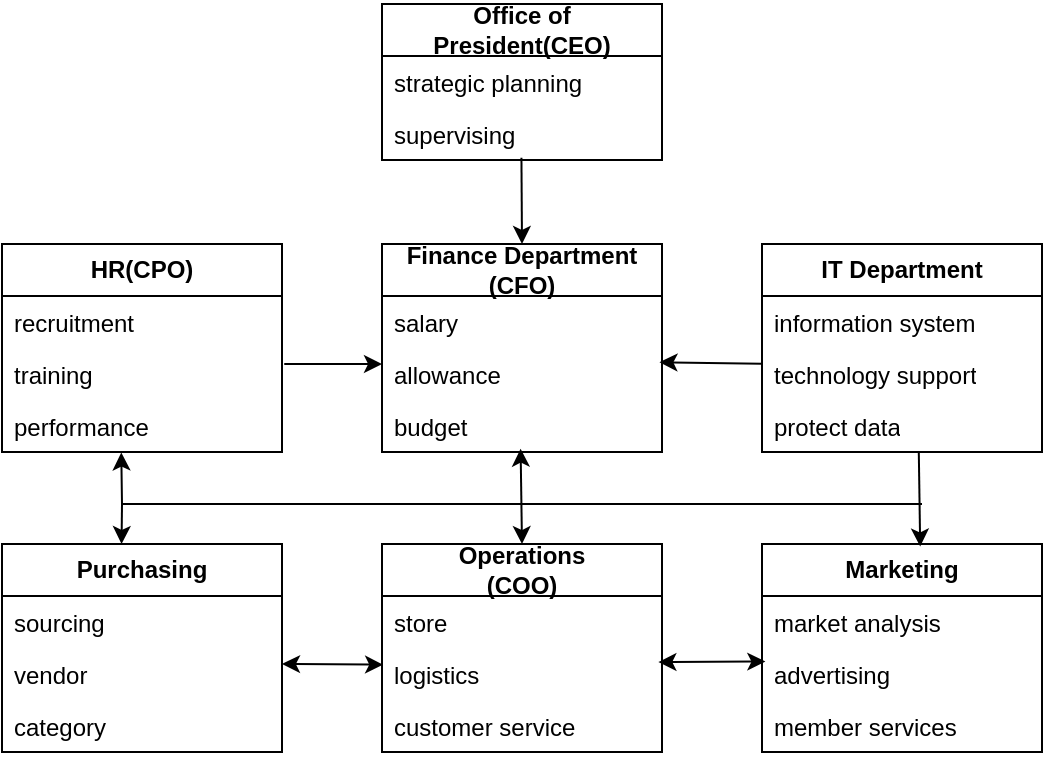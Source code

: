 <mxfile version="22.1.2" type="device" pages="2">
  <diagram name="第 1 页" id="RjGNli0yX_3YGQdsLASy">
    <mxGraphModel dx="658" dy="494" grid="1" gridSize="10" guides="1" tooltips="1" connect="1" arrows="1" fold="1" page="1" pageScale="1" pageWidth="827" pageHeight="1169" background="none" math="0" shadow="0">
      <root>
        <mxCell id="0" />
        <mxCell id="1" parent="0" />
        <mxCell id="CjGeDWpypXkd4_kuAEU_-1" value="&lt;b&gt;Office of President(CEO)&lt;/b&gt;" style="swimlane;fontStyle=0;childLayout=stackLayout;horizontal=1;startSize=26;fillColor=none;horizontalStack=0;resizeParent=1;resizeParentMax=0;resizeLast=0;collapsible=1;marginBottom=0;whiteSpace=wrap;html=1;" vertex="1" parent="1">
          <mxGeometry x="330" y="300" width="140" height="78" as="geometry" />
        </mxCell>
        <mxCell id="CjGeDWpypXkd4_kuAEU_-2" value="strategic planning" style="text;strokeColor=none;fillColor=none;align=left;verticalAlign=top;spacingLeft=4;spacingRight=4;overflow=hidden;rotatable=0;points=[[0,0.5],[1,0.5]];portConstraint=eastwest;whiteSpace=wrap;html=1;" vertex="1" parent="CjGeDWpypXkd4_kuAEU_-1">
          <mxGeometry y="26" width="140" height="26" as="geometry" />
        </mxCell>
        <mxCell id="CjGeDWpypXkd4_kuAEU_-3" value="supervising" style="text;strokeColor=none;fillColor=none;align=left;verticalAlign=top;spacingLeft=4;spacingRight=4;overflow=hidden;rotatable=0;points=[[0,0.5],[1,0.5]];portConstraint=eastwest;whiteSpace=wrap;html=1;" vertex="1" parent="CjGeDWpypXkd4_kuAEU_-1">
          <mxGeometry y="52" width="140" height="26" as="geometry" />
        </mxCell>
        <mxCell id="CjGeDWpypXkd4_kuAEU_-8" value="&lt;b&gt;HR(CPO)&lt;/b&gt;" style="swimlane;fontStyle=0;childLayout=stackLayout;horizontal=1;startSize=26;fillColor=none;horizontalStack=0;resizeParent=1;resizeParentMax=0;resizeLast=0;collapsible=1;marginBottom=0;whiteSpace=wrap;html=1;" vertex="1" parent="1">
          <mxGeometry x="140" y="420" width="140" height="104" as="geometry" />
        </mxCell>
        <mxCell id="CjGeDWpypXkd4_kuAEU_-9" value="recruitment" style="text;strokeColor=none;fillColor=none;align=left;verticalAlign=top;spacingLeft=4;spacingRight=4;overflow=hidden;rotatable=0;points=[[0,0.5],[1,0.5]];portConstraint=eastwest;whiteSpace=wrap;html=1;" vertex="1" parent="CjGeDWpypXkd4_kuAEU_-8">
          <mxGeometry y="26" width="140" height="26" as="geometry" />
        </mxCell>
        <mxCell id="CjGeDWpypXkd4_kuAEU_-21" value="training" style="text;strokeColor=none;fillColor=none;align=left;verticalAlign=top;spacingLeft=4;spacingRight=4;overflow=hidden;rotatable=0;points=[[0,0.5],[1,0.5]];portConstraint=eastwest;whiteSpace=wrap;html=1;" vertex="1" parent="CjGeDWpypXkd4_kuAEU_-8">
          <mxGeometry y="52" width="140" height="26" as="geometry" />
        </mxCell>
        <mxCell id="CjGeDWpypXkd4_kuAEU_-10" value="performance" style="text;strokeColor=none;fillColor=none;align=left;verticalAlign=top;spacingLeft=4;spacingRight=4;overflow=hidden;rotatable=0;points=[[0,0.5],[1,0.5]];portConstraint=eastwest;whiteSpace=wrap;html=1;" vertex="1" parent="CjGeDWpypXkd4_kuAEU_-8">
          <mxGeometry y="78" width="140" height="26" as="geometry" />
        </mxCell>
        <mxCell id="CjGeDWpypXkd4_kuAEU_-12" value="&lt;b&gt;Finance Department&lt;br&gt;(CFO)&lt;/b&gt;" style="swimlane;fontStyle=0;childLayout=stackLayout;horizontal=1;startSize=26;fillColor=none;horizontalStack=0;resizeParent=1;resizeParentMax=0;resizeLast=0;collapsible=1;marginBottom=0;whiteSpace=wrap;html=1;" vertex="1" parent="1">
          <mxGeometry x="330" y="420" width="140" height="104" as="geometry" />
        </mxCell>
        <mxCell id="CjGeDWpypXkd4_kuAEU_-13" value="salary" style="text;strokeColor=none;fillColor=none;align=left;verticalAlign=top;spacingLeft=4;spacingRight=4;overflow=hidden;rotatable=0;points=[[0,0.5],[1,0.5]];portConstraint=eastwest;whiteSpace=wrap;html=1;" vertex="1" parent="CjGeDWpypXkd4_kuAEU_-12">
          <mxGeometry y="26" width="140" height="26" as="geometry" />
        </mxCell>
        <mxCell id="CjGeDWpypXkd4_kuAEU_-14" value="allowance" style="text;strokeColor=none;fillColor=none;align=left;verticalAlign=top;spacingLeft=4;spacingRight=4;overflow=hidden;rotatable=0;points=[[0,0.5],[1,0.5]];portConstraint=eastwest;whiteSpace=wrap;html=1;" vertex="1" parent="CjGeDWpypXkd4_kuAEU_-12">
          <mxGeometry y="52" width="140" height="26" as="geometry" />
        </mxCell>
        <mxCell id="CjGeDWpypXkd4_kuAEU_-15" value="budget" style="text;strokeColor=none;fillColor=none;align=left;verticalAlign=top;spacingLeft=4;spacingRight=4;overflow=hidden;rotatable=0;points=[[0,0.5],[1,0.5]];portConstraint=eastwest;whiteSpace=wrap;html=1;" vertex="1" parent="CjGeDWpypXkd4_kuAEU_-12">
          <mxGeometry y="78" width="140" height="26" as="geometry" />
        </mxCell>
        <mxCell id="CjGeDWpypXkd4_kuAEU_-16" value="&lt;b&gt;Operations&lt;br&gt;(COO)&lt;br&gt;&lt;/b&gt;" style="swimlane;fontStyle=0;childLayout=stackLayout;horizontal=1;startSize=26;fillColor=none;horizontalStack=0;resizeParent=1;resizeParentMax=0;resizeLast=0;collapsible=1;marginBottom=0;whiteSpace=wrap;html=1;" vertex="1" parent="1">
          <mxGeometry x="330" y="570" width="140" height="104" as="geometry" />
        </mxCell>
        <mxCell id="CjGeDWpypXkd4_kuAEU_-17" value="store" style="text;strokeColor=none;fillColor=none;align=left;verticalAlign=top;spacingLeft=4;spacingRight=4;overflow=hidden;rotatable=0;points=[[0,0.5],[1,0.5]];portConstraint=eastwest;whiteSpace=wrap;html=1;" vertex="1" parent="CjGeDWpypXkd4_kuAEU_-16">
          <mxGeometry y="26" width="140" height="26" as="geometry" />
        </mxCell>
        <mxCell id="CjGeDWpypXkd4_kuAEU_-18" value="logistics" style="text;strokeColor=none;fillColor=none;align=left;verticalAlign=top;spacingLeft=4;spacingRight=4;overflow=hidden;rotatable=0;points=[[0,0.5],[1,0.5]];portConstraint=eastwest;whiteSpace=wrap;html=1;" vertex="1" parent="CjGeDWpypXkd4_kuAEU_-16">
          <mxGeometry y="52" width="140" height="26" as="geometry" />
        </mxCell>
        <mxCell id="CjGeDWpypXkd4_kuAEU_-19" value="customer service" style="text;strokeColor=none;fillColor=none;align=left;verticalAlign=top;spacingLeft=4;spacingRight=4;overflow=hidden;rotatable=0;points=[[0,0.5],[1,0.5]];portConstraint=eastwest;whiteSpace=wrap;html=1;" vertex="1" parent="CjGeDWpypXkd4_kuAEU_-16">
          <mxGeometry y="78" width="140" height="26" as="geometry" />
        </mxCell>
        <mxCell id="CjGeDWpypXkd4_kuAEU_-22" value="&lt;b&gt;Purchasing&lt;/b&gt;" style="swimlane;fontStyle=0;childLayout=stackLayout;horizontal=1;startSize=26;fillColor=none;horizontalStack=0;resizeParent=1;resizeParentMax=0;resizeLast=0;collapsible=1;marginBottom=0;whiteSpace=wrap;html=1;" vertex="1" parent="1">
          <mxGeometry x="140" y="570" width="140" height="104" as="geometry" />
        </mxCell>
        <mxCell id="CjGeDWpypXkd4_kuAEU_-23" value="sourcing" style="text;strokeColor=none;fillColor=none;align=left;verticalAlign=top;spacingLeft=4;spacingRight=4;overflow=hidden;rotatable=0;points=[[0,0.5],[1,0.5]];portConstraint=eastwest;whiteSpace=wrap;html=1;" vertex="1" parent="CjGeDWpypXkd4_kuAEU_-22">
          <mxGeometry y="26" width="140" height="26" as="geometry" />
        </mxCell>
        <mxCell id="CjGeDWpypXkd4_kuAEU_-24" value="vendor" style="text;strokeColor=none;fillColor=none;align=left;verticalAlign=top;spacingLeft=4;spacingRight=4;overflow=hidden;rotatable=0;points=[[0,0.5],[1,0.5]];portConstraint=eastwest;whiteSpace=wrap;html=1;" vertex="1" parent="CjGeDWpypXkd4_kuAEU_-22">
          <mxGeometry y="52" width="140" height="26" as="geometry" />
        </mxCell>
        <mxCell id="CjGeDWpypXkd4_kuAEU_-25" value="category&lt;br&gt;" style="text;strokeColor=none;fillColor=none;align=left;verticalAlign=top;spacingLeft=4;spacingRight=4;overflow=hidden;rotatable=0;points=[[0,0.5],[1,0.5]];portConstraint=eastwest;whiteSpace=wrap;html=1;" vertex="1" parent="CjGeDWpypXkd4_kuAEU_-22">
          <mxGeometry y="78" width="140" height="26" as="geometry" />
        </mxCell>
        <mxCell id="CjGeDWpypXkd4_kuAEU_-26" value="&lt;b&gt;Marketing&lt;/b&gt;" style="swimlane;fontStyle=0;childLayout=stackLayout;horizontal=1;startSize=26;fillColor=none;horizontalStack=0;resizeParent=1;resizeParentMax=0;resizeLast=0;collapsible=1;marginBottom=0;whiteSpace=wrap;html=1;" vertex="1" parent="1">
          <mxGeometry x="520" y="570" width="140" height="104" as="geometry" />
        </mxCell>
        <mxCell id="CjGeDWpypXkd4_kuAEU_-27" value="market analysis" style="text;strokeColor=none;fillColor=none;align=left;verticalAlign=top;spacingLeft=4;spacingRight=4;overflow=hidden;rotatable=0;points=[[0,0.5],[1,0.5]];portConstraint=eastwest;whiteSpace=wrap;html=1;" vertex="1" parent="CjGeDWpypXkd4_kuAEU_-26">
          <mxGeometry y="26" width="140" height="26" as="geometry" />
        </mxCell>
        <mxCell id="CjGeDWpypXkd4_kuAEU_-28" value="advertising" style="text;strokeColor=none;fillColor=none;align=left;verticalAlign=top;spacingLeft=4;spacingRight=4;overflow=hidden;rotatable=0;points=[[0,0.5],[1,0.5]];portConstraint=eastwest;whiteSpace=wrap;html=1;" vertex="1" parent="CjGeDWpypXkd4_kuAEU_-26">
          <mxGeometry y="52" width="140" height="26" as="geometry" />
        </mxCell>
        <mxCell id="CjGeDWpypXkd4_kuAEU_-29" value="member services" style="text;strokeColor=none;fillColor=none;align=left;verticalAlign=top;spacingLeft=4;spacingRight=4;overflow=hidden;rotatable=0;points=[[0,0.5],[1,0.5]];portConstraint=eastwest;whiteSpace=wrap;html=1;" vertex="1" parent="CjGeDWpypXkd4_kuAEU_-26">
          <mxGeometry y="78" width="140" height="26" as="geometry" />
        </mxCell>
        <mxCell id="CjGeDWpypXkd4_kuAEU_-30" value="&lt;b&gt;IT Department&lt;/b&gt;" style="swimlane;fontStyle=0;childLayout=stackLayout;horizontal=1;startSize=26;fillColor=none;horizontalStack=0;resizeParent=1;resizeParentMax=0;resizeLast=0;collapsible=1;marginBottom=0;whiteSpace=wrap;html=1;" vertex="1" parent="1">
          <mxGeometry x="520" y="420" width="140" height="104" as="geometry" />
        </mxCell>
        <mxCell id="CjGeDWpypXkd4_kuAEU_-31" value="information system" style="text;strokeColor=none;fillColor=none;align=left;verticalAlign=top;spacingLeft=4;spacingRight=4;overflow=hidden;rotatable=0;points=[[0,0.5],[1,0.5]];portConstraint=eastwest;whiteSpace=wrap;html=1;" vertex="1" parent="CjGeDWpypXkd4_kuAEU_-30">
          <mxGeometry y="26" width="140" height="26" as="geometry" />
        </mxCell>
        <mxCell id="CjGeDWpypXkd4_kuAEU_-32" value="technology support" style="text;strokeColor=none;fillColor=none;align=left;verticalAlign=top;spacingLeft=4;spacingRight=4;overflow=hidden;rotatable=0;points=[[0,0.5],[1,0.5]];portConstraint=eastwest;whiteSpace=wrap;html=1;" vertex="1" parent="CjGeDWpypXkd4_kuAEU_-30">
          <mxGeometry y="52" width="140" height="26" as="geometry" />
        </mxCell>
        <mxCell id="CjGeDWpypXkd4_kuAEU_-33" value="protect data" style="text;strokeColor=none;fillColor=none;align=left;verticalAlign=top;spacingLeft=4;spacingRight=4;overflow=hidden;rotatable=0;points=[[0,0.5],[1,0.5]];portConstraint=eastwest;whiteSpace=wrap;html=1;" vertex="1" parent="CjGeDWpypXkd4_kuAEU_-30">
          <mxGeometry y="78" width="140" height="26" as="geometry" />
        </mxCell>
        <mxCell id="CjGeDWpypXkd4_kuAEU_-38" value="" style="endArrow=classic;html=1;rounded=0;entryX=0.5;entryY=0;entryDx=0;entryDy=0;exitX=0.498;exitY=0.956;exitDx=0;exitDy=0;exitPerimeter=0;" edge="1" parent="1" source="CjGeDWpypXkd4_kuAEU_-3" target="CjGeDWpypXkd4_kuAEU_-12">
          <mxGeometry width="50" height="50" relative="1" as="geometry">
            <mxPoint x="400" y="380" as="sourcePoint" />
            <mxPoint x="440" y="620" as="targetPoint" />
          </mxGeometry>
        </mxCell>
        <mxCell id="CjGeDWpypXkd4_kuAEU_-39" value="" style="endArrow=classic;html=1;rounded=0;exitX=1.008;exitY=0.31;exitDx=0;exitDy=0;exitPerimeter=0;" edge="1" parent="1" source="CjGeDWpypXkd4_kuAEU_-21">
          <mxGeometry width="50" height="50" relative="1" as="geometry">
            <mxPoint x="390" y="550" as="sourcePoint" />
            <mxPoint x="330" y="480" as="targetPoint" />
          </mxGeometry>
        </mxCell>
        <mxCell id="CjGeDWpypXkd4_kuAEU_-40" value="" style="endArrow=classic;startArrow=classic;html=1;rounded=0;entryX=0.495;entryY=0.936;entryDx=0;entryDy=0;entryPerimeter=0;exitX=0.5;exitY=0;exitDx=0;exitDy=0;" edge="1" parent="1" source="CjGeDWpypXkd4_kuAEU_-16" target="CjGeDWpypXkd4_kuAEU_-15">
          <mxGeometry width="50" height="50" relative="1" as="geometry">
            <mxPoint x="400" y="570" as="sourcePoint" />
            <mxPoint x="430" y="490" as="targetPoint" />
          </mxGeometry>
        </mxCell>
        <mxCell id="CjGeDWpypXkd4_kuAEU_-42" value="" style="endArrow=classic;startArrow=classic;html=1;rounded=0;entryX=0.004;entryY=0.321;entryDx=0;entryDy=0;entryPerimeter=0;" edge="1" parent="1" target="CjGeDWpypXkd4_kuAEU_-18">
          <mxGeometry width="50" height="50" relative="1" as="geometry">
            <mxPoint x="280" y="630" as="sourcePoint" />
            <mxPoint x="410" y="490" as="targetPoint" />
          </mxGeometry>
        </mxCell>
        <mxCell id="CjGeDWpypXkd4_kuAEU_-43" value="" style="endArrow=classic;startArrow=classic;html=1;rounded=0;exitX=0.012;exitY=0.26;exitDx=0;exitDy=0;exitPerimeter=0;entryX=0.987;entryY=0.271;entryDx=0;entryDy=0;entryPerimeter=0;" edge="1" parent="1" source="CjGeDWpypXkd4_kuAEU_-28" target="CjGeDWpypXkd4_kuAEU_-18">
          <mxGeometry width="50" height="50" relative="1" as="geometry">
            <mxPoint x="390" y="540" as="sourcePoint" />
            <mxPoint x="440" y="490" as="targetPoint" />
          </mxGeometry>
        </mxCell>
        <mxCell id="CjGeDWpypXkd4_kuAEU_-44" value="" style="endArrow=classic;html=1;rounded=0;exitX=0;exitY=0.305;exitDx=0;exitDy=0;exitPerimeter=0;entryX=0.991;entryY=0.273;entryDx=0;entryDy=0;entryPerimeter=0;" edge="1" parent="1" source="CjGeDWpypXkd4_kuAEU_-32" target="CjGeDWpypXkd4_kuAEU_-14">
          <mxGeometry width="50" height="50" relative="1" as="geometry">
            <mxPoint x="410" y="490" as="sourcePoint" />
            <mxPoint x="460" y="440" as="targetPoint" />
          </mxGeometry>
        </mxCell>
        <mxCell id="CjGeDWpypXkd4_kuAEU_-46" value="" style="endArrow=classic;html=1;rounded=0;exitX=0.56;exitY=1;exitDx=0;exitDy=0;exitPerimeter=0;entryX=0.565;entryY=0.012;entryDx=0;entryDy=0;entryPerimeter=0;" edge="1" parent="1" source="CjGeDWpypXkd4_kuAEU_-33" target="CjGeDWpypXkd4_kuAEU_-26">
          <mxGeometry width="50" height="50" relative="1" as="geometry">
            <mxPoint x="400" y="530" as="sourcePoint" />
            <mxPoint x="450" y="480" as="targetPoint" />
          </mxGeometry>
        </mxCell>
        <mxCell id="CjGeDWpypXkd4_kuAEU_-47" value="" style="endArrow=classic;html=1;rounded=0;entryX=0.426;entryY=1.01;entryDx=0;entryDy=0;entryPerimeter=0;" edge="1" parent="1" target="CjGeDWpypXkd4_kuAEU_-10">
          <mxGeometry width="50" height="50" relative="1" as="geometry">
            <mxPoint x="600" y="550" as="sourcePoint" />
            <mxPoint x="200" y="550" as="targetPoint" />
            <Array as="points">
              <mxPoint x="200" y="550" />
            </Array>
          </mxGeometry>
        </mxCell>
        <mxCell id="CjGeDWpypXkd4_kuAEU_-48" value="" style="endArrow=classic;html=1;rounded=0;entryX=0.427;entryY=0;entryDx=0;entryDy=0;entryPerimeter=0;" edge="1" parent="1" target="CjGeDWpypXkd4_kuAEU_-22">
          <mxGeometry width="50" height="50" relative="1" as="geometry">
            <mxPoint x="200" y="550" as="sourcePoint" />
            <mxPoint x="260" y="580" as="targetPoint" />
          </mxGeometry>
        </mxCell>
      </root>
    </mxGraphModel>
  </diagram>
  <diagram id="eAQTUbyNUcfQDRTvIMFB" name="第 2 页">
    <mxGraphModel dx="658" dy="494" grid="1" gridSize="10" guides="1" tooltips="1" connect="1" arrows="1" fold="1" page="1" pageScale="1" pageWidth="827" pageHeight="1169" math="0" shadow="0">
      <root>
        <mxCell id="0" />
        <mxCell id="1" parent="0" />
        <mxCell id="BamnlK03OS8TzouNoWIb-3" style="edgeStyle=orthogonalEdgeStyle;rounded=0;orthogonalLoop=1;jettySize=auto;html=1;exitX=0.5;exitY=1;exitDx=0;exitDy=0;entryX=0.5;entryY=0;entryDx=0;entryDy=0;" edge="1" parent="1" source="xefiLsC2gGBBweHFRatg-1" target="xefiLsC2gGBBweHFRatg-3">
          <mxGeometry relative="1" as="geometry" />
        </mxCell>
        <mxCell id="xefiLsC2gGBBweHFRatg-1" value="Office of president&lt;br&gt;(CEO)" style="rounded=0;whiteSpace=wrap;html=1;" vertex="1" parent="1">
          <mxGeometry x="330" y="70" width="120" height="60" as="geometry" />
        </mxCell>
        <mxCell id="xefiLsC2gGBBweHFRatg-2" value="HR（CPO）" style="rounded=0;whiteSpace=wrap;html=1;" vertex="1" parent="1">
          <mxGeometry x="130" y="170" width="120" height="60" as="geometry" />
        </mxCell>
        <mxCell id="BamnlK03OS8TzouNoWIb-4" value="" style="edgeStyle=orthogonalEdgeStyle;rounded=0;orthogonalLoop=1;jettySize=auto;html=1;" edge="1" parent="1" source="xefiLsC2gGBBweHFRatg-3" target="xefiLsC2gGBBweHFRatg-5">
          <mxGeometry relative="1" as="geometry" />
        </mxCell>
        <mxCell id="BamnlK03OS8TzouNoWIb-5" value="" style="edgeStyle=orthogonalEdgeStyle;rounded=0;orthogonalLoop=1;jettySize=auto;html=1;" edge="1" parent="1" source="xefiLsC2gGBBweHFRatg-3" target="xefiLsC2gGBBweHFRatg-2">
          <mxGeometry relative="1" as="geometry" />
        </mxCell>
        <mxCell id="xefiLsC2gGBBweHFRatg-3" value="Finance Department&lt;br&gt;（CFO）" style="rounded=0;whiteSpace=wrap;html=1;" vertex="1" parent="1">
          <mxGeometry x="330" y="170" width="120" height="60" as="geometry" />
        </mxCell>
        <mxCell id="BamnlK03OS8TzouNoWIb-9" value="" style="edgeStyle=orthogonalEdgeStyle;rounded=0;orthogonalLoop=1;jettySize=auto;html=1;" edge="1" parent="1" source="xefiLsC2gGBBweHFRatg-5" target="xefiLsC2gGBBweHFRatg-8">
          <mxGeometry relative="1" as="geometry" />
        </mxCell>
        <mxCell id="xefiLsC2gGBBweHFRatg-5" value="IT Department" style="rounded=0;whiteSpace=wrap;html=1;" vertex="1" parent="1">
          <mxGeometry x="520" y="170" width="120" height="60" as="geometry" />
        </mxCell>
        <mxCell id="xefiLsC2gGBBweHFRatg-6" value="Purchasing" style="rounded=0;whiteSpace=wrap;html=1;" vertex="1" parent="1">
          <mxGeometry x="130" y="290" width="120" height="60" as="geometry" />
        </mxCell>
        <mxCell id="xefiLsC2gGBBweHFRatg-7" value="Operating&lt;br&gt;(COO)" style="rounded=0;whiteSpace=wrap;html=1;" vertex="1" parent="1">
          <mxGeometry x="330" y="290" width="120" height="60" as="geometry" />
        </mxCell>
        <mxCell id="xefiLsC2gGBBweHFRatg-8" value="Marketing" style="rounded=0;whiteSpace=wrap;html=1;" vertex="1" parent="1">
          <mxGeometry x="520" y="290" width="120" height="60" as="geometry" />
        </mxCell>
        <mxCell id="q2av8hTTJdh12wkWxakk-1" value="" style="endArrow=classic;startArrow=classic;html=1;rounded=0;entryX=0.5;entryY=1;entryDx=0;entryDy=0;exitX=0.5;exitY=0;exitDx=0;exitDy=0;" edge="1" parent="1" source="xefiLsC2gGBBweHFRatg-7" target="xefiLsC2gGBBweHFRatg-3">
          <mxGeometry width="50" height="50" relative="1" as="geometry">
            <mxPoint x="380" y="310" as="sourcePoint" />
            <mxPoint x="430" y="260" as="targetPoint" />
          </mxGeometry>
        </mxCell>
        <mxCell id="q2av8hTTJdh12wkWxakk-2" value="" style="endArrow=classic;startArrow=classic;html=1;rounded=0;exitX=0;exitY=0.5;exitDx=0;exitDy=0;entryX=1;entryY=0.5;entryDx=0;entryDy=0;" edge="1" parent="1" source="xefiLsC2gGBBweHFRatg-8" target="xefiLsC2gGBBweHFRatg-7">
          <mxGeometry width="50" height="50" relative="1" as="geometry">
            <mxPoint x="380" y="310" as="sourcePoint" />
            <mxPoint x="430" y="260" as="targetPoint" />
          </mxGeometry>
        </mxCell>
        <mxCell id="FoCiC8TCBVH0dYbhVy5B-1" value="" style="endArrow=classic;startArrow=classic;html=1;rounded=0;exitX=1;exitY=0.5;exitDx=0;exitDy=0;" edge="1" parent="1" source="xefiLsC2gGBBweHFRatg-6" target="xefiLsC2gGBBweHFRatg-7">
          <mxGeometry width="50" height="50" relative="1" as="geometry">
            <mxPoint x="380" y="310" as="sourcePoint" />
            <mxPoint x="430" y="260" as="targetPoint" />
          </mxGeometry>
        </mxCell>
        <mxCell id="FoCiC8TCBVH0dYbhVy5B-2" value="" style="endArrow=classic;html=1;rounded=0;entryX=0.5;entryY=1;entryDx=0;entryDy=0;" edge="1" parent="1" target="xefiLsC2gGBBweHFRatg-2">
          <mxGeometry width="50" height="50" relative="1" as="geometry">
            <mxPoint x="580" y="260" as="sourcePoint" />
            <mxPoint x="430" y="260" as="targetPoint" />
            <Array as="points">
              <mxPoint x="190" y="260" />
            </Array>
          </mxGeometry>
        </mxCell>
        <mxCell id="FoCiC8TCBVH0dYbhVy5B-3" value="" style="endArrow=classic;html=1;rounded=0;entryX=0.5;entryY=0;entryDx=0;entryDy=0;" edge="1" parent="1" target="xefiLsC2gGBBweHFRatg-6">
          <mxGeometry width="50" height="50" relative="1" as="geometry">
            <mxPoint x="190" y="260" as="sourcePoint" />
            <mxPoint x="430" y="260" as="targetPoint" />
          </mxGeometry>
        </mxCell>
      </root>
    </mxGraphModel>
  </diagram>
</mxfile>
